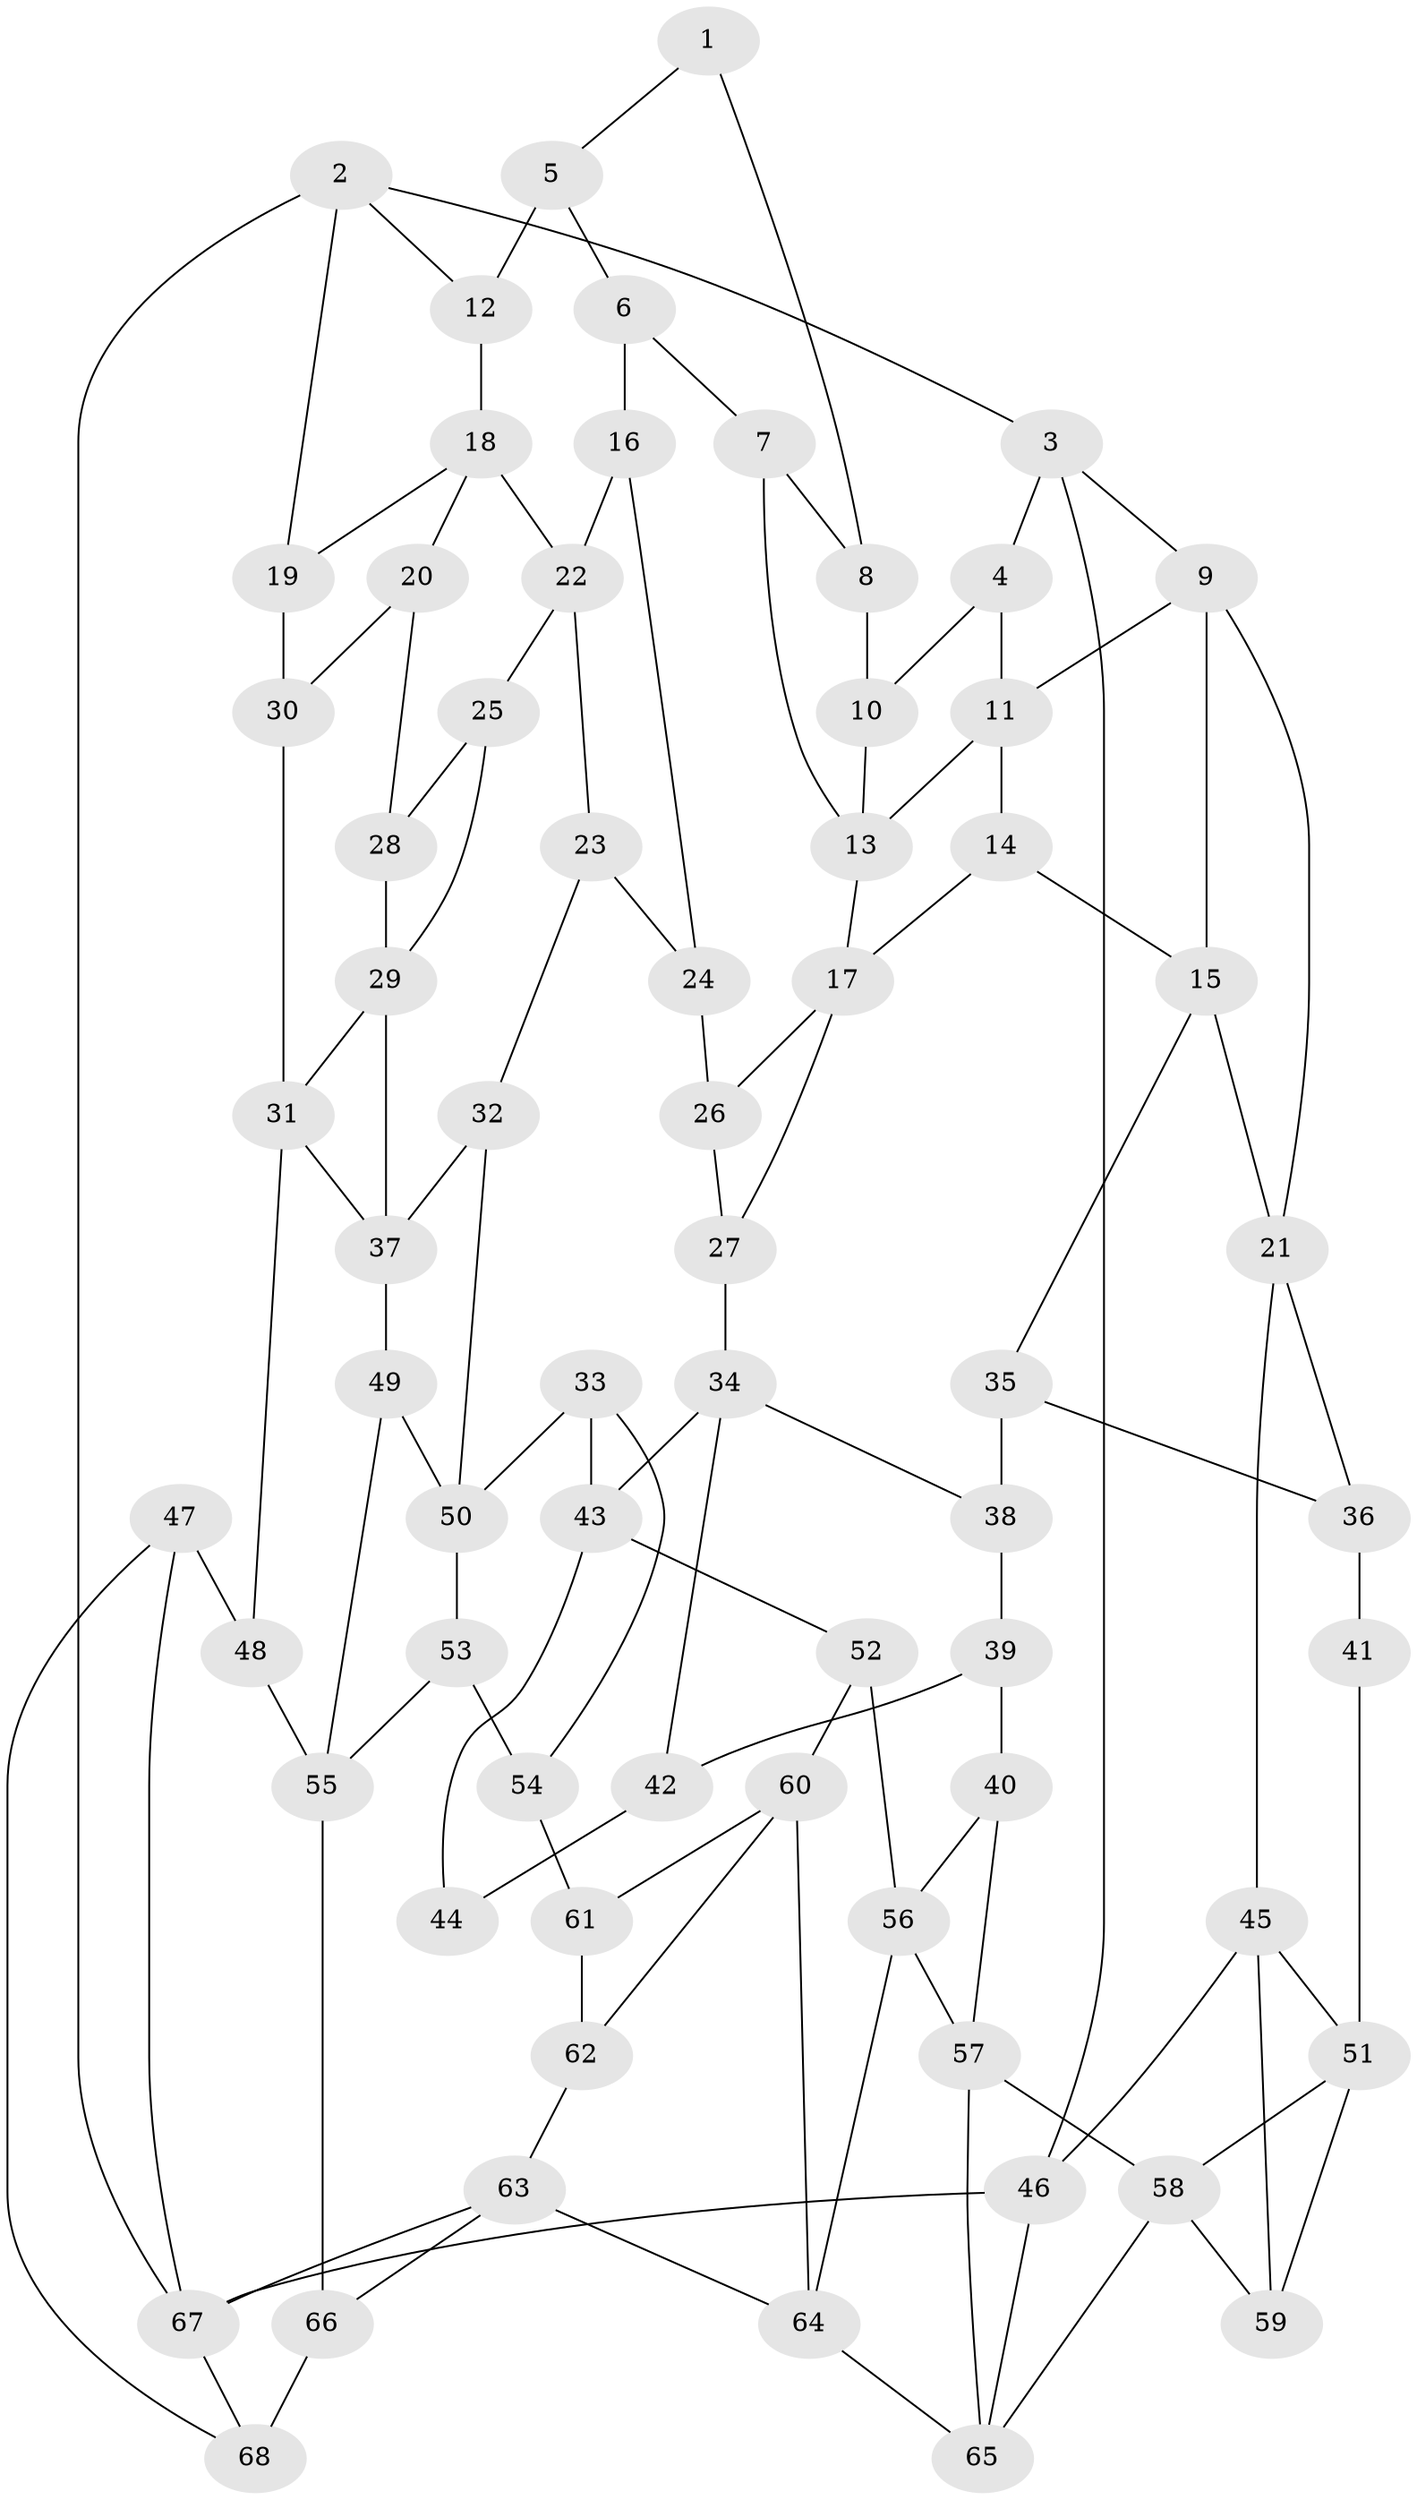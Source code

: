 // original degree distribution, {3: 0.017857142857142856, 4: 0.25, 5: 0.5, 6: 0.23214285714285715}
// Generated by graph-tools (version 1.1) at 2025/38/03/04/25 23:38:26]
// undirected, 68 vertices, 115 edges
graph export_dot {
  node [color=gray90,style=filled];
  1;
  2;
  3;
  4;
  5;
  6;
  7;
  8;
  9;
  10;
  11;
  12;
  13;
  14;
  15;
  16;
  17;
  18;
  19;
  20;
  21;
  22;
  23;
  24;
  25;
  26;
  27;
  28;
  29;
  30;
  31;
  32;
  33;
  34;
  35;
  36;
  37;
  38;
  39;
  40;
  41;
  42;
  43;
  44;
  45;
  46;
  47;
  48;
  49;
  50;
  51;
  52;
  53;
  54;
  55;
  56;
  57;
  58;
  59;
  60;
  61;
  62;
  63;
  64;
  65;
  66;
  67;
  68;
  1 -- 5 [weight=1.0];
  1 -- 8 [weight=1.0];
  2 -- 3 [weight=1.0];
  2 -- 12 [weight=1.0];
  2 -- 19 [weight=1.0];
  2 -- 67 [weight=1.0];
  3 -- 4 [weight=1.0];
  3 -- 9 [weight=1.0];
  3 -- 46 [weight=1.0];
  4 -- 10 [weight=1.0];
  4 -- 11 [weight=1.0];
  5 -- 6 [weight=1.0];
  5 -- 12 [weight=2.0];
  6 -- 7 [weight=1.0];
  6 -- 16 [weight=1.0];
  7 -- 8 [weight=1.0];
  7 -- 13 [weight=1.0];
  8 -- 10 [weight=2.0];
  9 -- 11 [weight=1.0];
  9 -- 15 [weight=1.0];
  9 -- 21 [weight=1.0];
  10 -- 13 [weight=1.0];
  11 -- 13 [weight=1.0];
  11 -- 14 [weight=1.0];
  12 -- 18 [weight=1.0];
  13 -- 17 [weight=1.0];
  14 -- 15 [weight=1.0];
  14 -- 17 [weight=1.0];
  15 -- 21 [weight=1.0];
  15 -- 35 [weight=1.0];
  16 -- 22 [weight=1.0];
  16 -- 24 [weight=1.0];
  17 -- 26 [weight=1.0];
  17 -- 27 [weight=1.0];
  18 -- 19 [weight=1.0];
  18 -- 20 [weight=1.0];
  18 -- 22 [weight=1.0];
  19 -- 30 [weight=2.0];
  20 -- 28 [weight=2.0];
  20 -- 30 [weight=1.0];
  21 -- 36 [weight=1.0];
  21 -- 45 [weight=1.0];
  22 -- 23 [weight=1.0];
  22 -- 25 [weight=1.0];
  23 -- 24 [weight=1.0];
  23 -- 32 [weight=1.0];
  24 -- 26 [weight=2.0];
  25 -- 28 [weight=1.0];
  25 -- 29 [weight=1.0];
  26 -- 27 [weight=1.0];
  27 -- 34 [weight=1.0];
  28 -- 29 [weight=1.0];
  29 -- 31 [weight=1.0];
  29 -- 37 [weight=1.0];
  30 -- 31 [weight=1.0];
  31 -- 37 [weight=1.0];
  31 -- 48 [weight=1.0];
  32 -- 37 [weight=1.0];
  32 -- 50 [weight=1.0];
  33 -- 43 [weight=1.0];
  33 -- 50 [weight=1.0];
  33 -- 54 [weight=1.0];
  34 -- 38 [weight=1.0];
  34 -- 42 [weight=1.0];
  34 -- 43 [weight=1.0];
  35 -- 36 [weight=1.0];
  35 -- 38 [weight=2.0];
  36 -- 41 [weight=2.0];
  37 -- 49 [weight=1.0];
  38 -- 39 [weight=1.0];
  39 -- 40 [weight=1.0];
  39 -- 42 [weight=1.0];
  40 -- 56 [weight=1.0];
  40 -- 57 [weight=1.0];
  41 -- 51 [weight=1.0];
  42 -- 44 [weight=2.0];
  43 -- 44 [weight=1.0];
  43 -- 52 [weight=1.0];
  45 -- 46 [weight=1.0];
  45 -- 51 [weight=1.0];
  45 -- 59 [weight=1.0];
  46 -- 65 [weight=1.0];
  46 -- 67 [weight=1.0];
  47 -- 48 [weight=1.0];
  47 -- 67 [weight=1.0];
  47 -- 68 [weight=1.0];
  48 -- 55 [weight=1.0];
  49 -- 50 [weight=1.0];
  49 -- 55 [weight=1.0];
  50 -- 53 [weight=1.0];
  51 -- 58 [weight=1.0];
  51 -- 59 [weight=1.0];
  52 -- 56 [weight=1.0];
  52 -- 60 [weight=1.0];
  53 -- 54 [weight=1.0];
  53 -- 55 [weight=1.0];
  54 -- 61 [weight=2.0];
  55 -- 66 [weight=1.0];
  56 -- 57 [weight=1.0];
  56 -- 64 [weight=1.0];
  57 -- 58 [weight=1.0];
  57 -- 65 [weight=1.0];
  58 -- 59 [weight=1.0];
  58 -- 65 [weight=1.0];
  60 -- 61 [weight=1.0];
  60 -- 62 [weight=1.0];
  60 -- 64 [weight=1.0];
  61 -- 62 [weight=1.0];
  62 -- 63 [weight=1.0];
  63 -- 64 [weight=1.0];
  63 -- 66 [weight=1.0];
  63 -- 67 [weight=1.0];
  64 -- 65 [weight=1.0];
  66 -- 68 [weight=2.0];
  67 -- 68 [weight=1.0];
}
